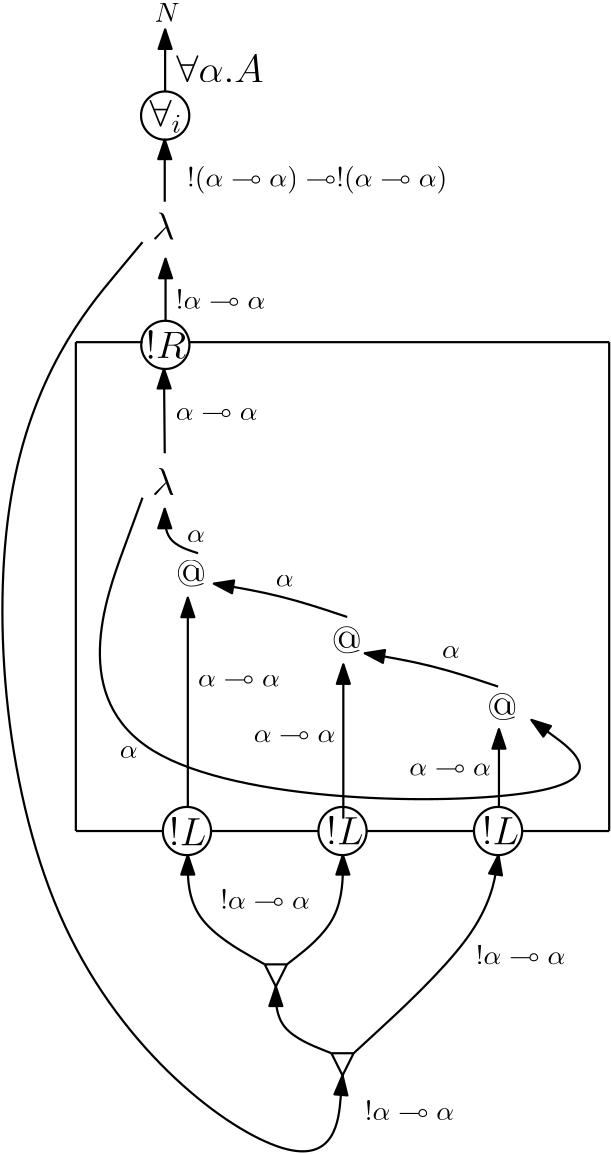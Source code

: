 <?xml version="1.0"?>
<!DOCTYPE ipe SYSTEM "ipe.dtd">
<ipe version="70010" creator="Ipe 7.0.10">
<info created="D:20100930153418" modified="D:20100930153418"/>
<preamble>\usepackage{amssymb}</preamble>
<ipestyle name="basic">
<symbol name="arrow/arc(spx)">
<path stroke="sym-stroke" fill="sym-stroke" pen="sym-pen">
0 0 m
-1 0.333 l
-1 -0.333 l
h
</path>
</symbol>
<symbol name="arrow/farc(spx)">
<path stroke="sym-stroke" fill="white" pen="sym-pen">
0 0 m
-1 0.333 l
-1 -0.333 l
h
</path>
</symbol>
<symbol name="mark/circle(sx)" transformations="translations">
<path fill="sym-stroke">
0.6 0 0 0.6 0 0 e
0.4 0 0 0.4 0 0 e
</path>
</symbol>
<symbol name="mark/disk(sx)" transformations="translations">
<path fill="sym-stroke">
0.6 0 0 0.6 0 0 e
</path>
</symbol>
<symbol name="mark/fdisk(sfx)" transformations="translations">
<group>
<path fill="sym-stroke" fillrule="eofill">
0.6 0 0 0.6 0 0 e
0.4 0 0 0.4 0 0 e
</path>
<path fill="sym-fill">
0.4 0 0 0.4 0 0 e
</path>
</group>
</symbol>
<symbol name="mark/box(sx)" transformations="translations">
<path fill="sym-stroke" fillrule="eofill">
-0.6 -0.6 m
0.6 -0.6 l
0.6 0.6 l
-0.6 0.6 l
h
-0.4 -0.4 m
0.4 -0.4 l
0.4 0.4 l
-0.4 0.4 l
h
</path>
</symbol>
<symbol name="mark/square(sx)" transformations="translations">
<path fill="sym-stroke">
-0.6 -0.6 m
0.6 -0.6 l
0.6 0.6 l
-0.6 0.6 l
h
</path>
</symbol>
<symbol name="mark/fsquare(sfx)" transformations="translations">
<group>
<path fill="sym-stroke" fillrule="eofill">
-0.6 -0.6 m
0.6 -0.6 l
0.6 0.6 l
-0.6 0.6 l
h
-0.4 -0.4 m
0.4 -0.4 l
0.4 0.4 l
-0.4 0.4 l
h
</path>
<path fill="sym-fill">
-0.4 -0.4 m
0.4 -0.4 l
0.4 0.4 l
-0.4 0.4 l
h
</path>
</group>
</symbol>
<symbol name="mark/cross(sx)" transformations="translations">
<group>
<path fill="sym-stroke">
-0.43 -0.57 m
0.57 0.43 l
0.43 0.57 l
-0.57 -0.43 l
h
</path>
<path fill="sym-stroke">
-0.43 0.57 m
0.57 -0.43 l
0.43 -0.57 l
-0.57 0.43 l
h
</path>
</group>
</symbol>
<symbol name="arrow/fnormal(spx)">
<path stroke="sym-stroke" fill="white" pen="sym-pen">
0 0 m
-1 0.333 l
-1 -0.333 l
h
</path>
</symbol>
<symbol name="arrow/pointed(spx)">
<path stroke="sym-stroke" fill="sym-stroke" pen="sym-pen">
0 0 m
-1 0.333 l
-0.8 0 l
-1 -0.333 l
h
</path>
</symbol>
<symbol name="arrow/fpointed(spx)">
<path stroke="sym-stroke" fill="white" pen="sym-pen">
0 0 m
-1 0.333 l
-0.8 0 l
-1 -0.333 l
h
</path>
</symbol>
<symbol name="arrow/linear(spx)">
<path stroke="sym-stroke" pen="sym-pen">
-1 0.333 m
0 0 l
-1 -0.333 l
</path>
</symbol>
<symbol name="arrow/fdouble(spx)">
<path stroke="sym-stroke" fill="white" pen="sym-pen">
0 0 m
-1 0.333 l
-1 -0.333 l
h
-1 0 m
-2 0.333 l
-2 -0.333 l
h
</path>
</symbol>
<symbol name="arrow/double(spx)">
<path stroke="sym-stroke" fill="sym-stroke" pen="sym-pen">
0 0 m
-1 0.333 l
-1 -0.333 l
h
-1 0 m
-2 0.333 l
-2 -0.333 l
h
</path>
</symbol>
<pen name="heavier" value="0.8"/>
<pen name="fat" value="1.2"/>
<pen name="ultrafat" value="2"/>
<symbolsize name="large" value="5"/>
<symbolsize name="small" value="2"/>
<symbolsize name="tiny" value="1.1"/>
<arrowsize name="large" value="10"/>
<arrowsize name="small" value="5"/>
<arrowsize name="tiny" value="3"/>
<color name="red" value="1 0 0"/>
<color name="green" value="0 1 0"/>
<color name="blue" value="0 0 1"/>
<color name="yellow" value="1 1 0"/>
<color name="orange" value="1 0.647 0"/>
<color name="gold" value="1 0.843 0"/>
<color name="purple" value="0.627 0.125 0.941"/>
<color name="gray" value="0.745"/>
<color name="brown" value="0.647 0.165 0.165"/>
<color name="navy" value="0 0 0.502"/>
<color name="pink" value="1 0.753 0.796"/>
<color name="seagreen" value="0.18 0.545 0.341"/>
<color name="turquoise" value="0.251 0.878 0.816"/>
<color name="violet" value="0.933 0.51 0.933"/>
<color name="darkblue" value="0 0 0.545"/>
<color name="darkcyan" value="0 0.545 0.545"/>
<color name="darkgray" value="0.663"/>
<color name="darkgreen" value="0 0.392 0"/>
<color name="darkmagenta" value="0.545 0 0.545"/>
<color name="darkorange" value="1 0.549 0"/>
<color name="darkred" value="0.545 0 0"/>
<color name="lightblue" value="0.678 0.847 0.902"/>
<color name="lightcyan" value="0.878 1 1"/>
<color name="lightgray" value="0.827"/>
<color name="lightgreen" value="0.565 0.933 0.565"/>
<color name="lightyellow" value="1 1 0.878"/>
<dashstyle name="dashed" value="[4] 0"/>
<dashstyle name="dotted" value="[1 3] 0"/>
<dashstyle name="dash dotted" value="[4 2 1 2] 0"/>
<dashstyle name="dash dot dotted" value="[4 2 1 2 1 2] 0"/>
<textsize name="large" value="\large"/>
<textsize name="small" value="\small"/>
<textsize name="tiny" value="\tiny"/>
<textsize name="Large" value="\Large"/>
<textsize name="LARGE" value="\LARGE"/>
<textsize name="huge" value="\huge"/>
<textsize name="Huge" value="\Huge"/>
<textsize name="footnote" value="\footnotesize"/>
<textstyle name="center" begin="\begin{center}" end="\end{center}"/>
<textstyle name="itemize" begin="\begin{itemize}" end="\end{itemize}"/>
<textstyle name="item" begin="\begin{itemize}\item{}" end="\end{itemize}"/>
<gridsize name="4 pts" value="4"/>
<gridsize name="8 pts (~3 mm)" value="8"/>
<gridsize name="16 pts (~6 mm)" value="16"/>
<gridsize name="32 pts (~12 mm)" value="32"/>
<gridsize name="10 pts (~3.5 mm)" value="10"/>
<gridsize name="20 pts (~7 mm)" value="20"/>
<gridsize name="14 pts (~5 mm)" value="14"/>
<gridsize name="28 pts (~10 mm)" value="28"/>
<gridsize name="56 pts (~20 mm)" value="56"/>
<anglesize name="90 deg" value="90"/>
<anglesize name="60 deg" value="60"/>
<anglesize name="45 deg" value="45"/>
<anglesize name="30 deg" value="30"/>
<anglesize name="22.5 deg" value="22.5"/>
<tiling name="falling" angle="-60" step="4" width="1"/>
<tiling name="rising" angle="30" step="4" width="1"/>
</ipestyle>
<page>
<layer name="alpha"/>
<view layers="alpha" active="alpha"/>
<path layer="alpha" matrix="1 0 0 1 -107.788 279.01" stroke="black" pen="heavier">
8.67956 0 0 8.67956 332 360 e
</path>
<text matrix="1 0 0 1 -115.055 274.066" transformations="translations" pos="332 360" stroke="black" type="label" width="14.712" height="9.963" depth="0" valign="baseline" size="Large">$!R$</text>
<path matrix="1 0 0 1 -100 104" stroke="black" pen="heavier">
8.67956 0 0 8.67956 332 360 e
</path>
<text matrix="1 0 0 1 -106.522 98.8957" transformations="translations" pos="332 360" stroke="black" type="label" width="13.459" height="9.963" depth="0" valign="baseline" size="Large">$!L$</text>
<path matrix="1 0 0 1 -44 104" stroke="black" pen="heavier">
8.67956 0 0 8.67956 332 360 e
</path>
<text matrix="1 0 0 1 -49.909 99.2635" transformations="translations" pos="332 360" stroke="black" type="label" width="13.459" height="9.963" depth="0" valign="baseline" size="Large">$!L$</text>
<path matrix="1 0 0 2.75 48 -812" stroke="black" pen="heavier">
336 464 m
336 528 l
336 528 l
336 528 l
</path>
<path matrix="1 0 0 2.75 -48 -812" stroke="black" pen="heavier">
240 528 m
240 464 l
</path>
<path matrix="0.6 0 0 1 48 112" stroke="black" pen="heavier">
240 528 m
280 528 l
</path>
<path matrix="3.78028 0 0 -39.3073 -886.175 21394.25" stroke="black" pen="heavier">
296 528 m
336 528 l
</path>
<path matrix="1.93591 0 0 1 -315.076 0" stroke="black" pen="heavier">
336 464 m
316 464 l
</path>
<path matrix="1.56637 0 0 1 -183.929 0" stroke="black" pen="heavier">
260 464 m
240 464 l
</path>
<path matrix="0.52682 0 0 1.62537 72.1457 -212.156" stroke="black" pen="heavier" arrow="normal/normal">
288.247 499.675 m
287.725 518.344 l
</path>
<path matrix="1 0 0 1 -43.708 403.689" stroke="black" pen="heavier" arrow="normal/normal">
268 244 m
268 266.333 l
</path>
<path matrix="1 0 0 1 12 104" stroke="black" pen="heavier">
8.67956 0 0 8.67956 332 360 e
</path>
<text matrix="1 0 0 1 6.091 99.2635" transformations="translations" pos="332 360" stroke="black" type="label" width="13.459" height="9.963" depth="0" valign="baseline" size="Large">$!L$</text>
<path matrix="1.9353 0 0 1 -370.941 0" stroke="black" pen="heavier">
336 464 m
316 464 l
</path>
<path matrix="1.56603 0 0 1 -142.184 0" stroke="black" pen="heavier">
336 464 m
316 464 l
</path>
<text matrix="1 0 0 1 40 208" transformations="translations" pos="188 344" stroke="black" type="label" width="10.926" height="9.963" depth="0" valign="baseline" size="Large">$@$</text>
<text matrix="1 0 0 1 96 184" transformations="translations" pos="188 344" stroke="black" type="label" width="10.926" height="9.963" depth="0" valign="baseline" size="Large">$@$</text>
<text matrix="1 0 0 1 152 160" transformations="translations" pos="188 344" stroke="black" type="label" width="10.926" height="9.963" depth="0" valign="baseline" size="Large">$@$</text>
<path matrix="1 0 0 1 -39.6846 -39.3262" stroke="black" pen="heavier" arrow="normal/normal">
384 512 m
384 540 l
</path>
<path matrix="1 0 0 1.9842 -95.7049 -547.469" stroke="black" pen="heavier" arrow="normal/normal">
384 512 m
384 540 l
</path>
<path matrix="1 0 0 2.69022 -151.686 -904.718" stroke="black" pen="heavier" arrow="normal/normal">
384 512 m
384 540 l
</path>
<text matrix="0.948592 0 0 0.712482 151.144 328.487" transformations="translations" pos="72 360" stroke="black" type="label" width="8.194" height="9.963" depth="0" valign="baseline" size="Large">$\lambda$</text>
<path stroke="black" pen="heavier" arrow="normal/normal">
236 564 m
224 568
224 580 s
</path>
<path stroke="black" pen="heavier" arrow="normal/normal">
344 516 m
320 524
296 528 s
</path>
<path matrix="1 0 0 1 -54.315 25.056" stroke="black" pen="heavier" arrow="normal/normal">
344 516 m
320 524
296 528 s
</path>
<path stroke="black" pen="heavier" arrow="normal/normal">
216 584 m
176 475.256
400 472
356 504 s
</path>
<path matrix="1 0 0 1 168 -64" stroke="black" pen="heavier">
92 480 m
100 480 l
96 472 l
92 480 l
</path>
<path matrix="1 0 0 1 192 -96" stroke="black" pen="heavier">
92 480 m
100 480 l
96 472 l
92 480 l
</path>
<path matrix="0.833333 0 0 1 44 -0" stroke="black" pen="heavier" arrow="normal/normal">
288 384 m
264 392
264 408 s
</path>
<path matrix="0.989534 0 0 0.983135 2.72109 7.01596" stroke="black" pen="heavier" arrow="normal/normal">
260 416 m
232 432
232 456 s
</path>
<path matrix="-0.718932 0 0 0.983035 454.922 7.05728" stroke="black" pen="heavier" arrow="normal/normal">
260 416 m
232 432
232 456 s
</path>
<path matrix="0.996762 0 0 0.995273 1.11435 2.15225" stroke="black" pen="heavier" arrow="normal/normal">
291.831 383.661 m
340 428
344.134 455.321 s
</path>
<text matrix="0.948592 0 0 0.712482 151.144 420.487" transformations="translations" pos="72 360" stroke="black" type="label" width="8.194" height="9.963" depth="0" valign="baseline" size="Large">$\lambda$</text>
<path matrix="1 0 0 1 -44 446.558" stroke="black" pen="heavier" arrow="normal/normal">
268 244 m
268 266.333 l
</path>
<path stroke="black" pen="heavier" arrow="normal/normal">
216 676 m
156 604
172 412
284 328
288 376 s
</path>
<text transformations="translations" pos="296 360" stroke="black" type="label" width="32.192" height="6.918" depth="0" valign="baseline">$! \alpha \multimap \alpha$</text>
<text matrix="1 0 0 1 180 -32" transformations="translations" pos="56 548" stroke="black" type="label" width="29.424" height="5.478" depth="0" valign="baseline">$ \alpha \multimap \alpha$</text>
<text matrix="1 0 0 1 200 -52" transformations="translations" pos="56 548" stroke="black" type="label" width="29.424" height="5.478" depth="0" valign="baseline">$ \alpha \multimap \alpha$</text>
<text matrix="1 0 0 1 256 -64" transformations="translations" pos="56 548" stroke="black" type="label" width="29.424" height="5.478" depth="0" valign="baseline">$ \alpha \multimap \alpha$</text>
<text matrix="1 0 0 1 -3.66637 35.3635" transformations="translations" pos="224 720" stroke="black" type="label" width="9.091" height="6.808" depth="0" valign="baseline">$N$</text>
<text matrix="1 0 0 1 172 64" transformations="translations" pos="56 548" stroke="black" type="label" width="29.424" height="5.478" depth="0" valign="baseline">$ \alpha \multimap \alpha$</text>
<text matrix="1 0 0 1 -68 292" transformations="translations" pos="296 360" stroke="black" type="label" width="32.192" height="6.918" depth="0" valign="baseline">$! \alpha \multimap \alpha$</text>
<path matrix="1 0 0 1 -107.846 361.569" stroke="black" pen="heavier">
8.67956 0 0 8.67956 332 360 e
</path>
<text matrix="1 0 0 1 -113.509 357.568" transformations="translations" pos="332 360" stroke="black" type="label" width="11.901" height="9.965" depth="2.15" valign="baseline" size="Large">$\forall_i$</text>
<path matrix="1 0 0 1 -43.8606 486.249" stroke="black" pen="heavier" arrow="normal/normal">
268 244 m
268 266.333 l
</path>
<text matrix="1 0 0 1 -111.846 357.569" transformations="translations" pos="340 376" stroke="black" type="label" width="31.429" height="9.963" depth="0" valign="baseline" size="Large">$\forall \alpha. A$</text>
<text transformations="translations" pos="232 696" stroke="black" type="label" width="93.718" height="7.473" depth="2.49" valign="baseline">$!(\alpha \multimap \alpha) \multimap !(\alpha \multimap \alpha)$</text>
<text matrix="1 0 0 1 40 56" transformations="translations" pos="296 360" stroke="black" type="label" width="32.192" height="6.918" depth="0" valign="baseline">$! \alpha \multimap \alpha$</text>
<text matrix="1 0 0 1 -52 76" transformations="translations" pos="296 360" stroke="black" type="label" width="32.192" height="6.918" depth="0" valign="baseline">$! \alpha \multimap \alpha$</text>
<text matrix="1 0 0 1 0 -4" transformations="translations" pos="264 556" stroke="black" type="label" width="6.41" height="4.289" depth="0" valign="baseline">$\alpha$</text>
<text matrix="1 0 0 1 59.822 -29.671" transformations="translations" pos="264 556" stroke="black" type="label" width="6.41" height="4.289" depth="0" valign="baseline">$\alpha$</text>
<text matrix="1 0 0 1 -56.178 -65.671" transformations="translations" pos="264 556" stroke="black" type="label" width="6.41" height="4.289" depth="0" valign="baseline">$\alpha$</text>
<text matrix="1 0 0 1 -32 12" transformations="translations" pos="264 556" stroke="black" type="label" width="6.41" height="4.289" depth="0" valign="baseline">$\alpha$</text>
</page>
</ipe>
